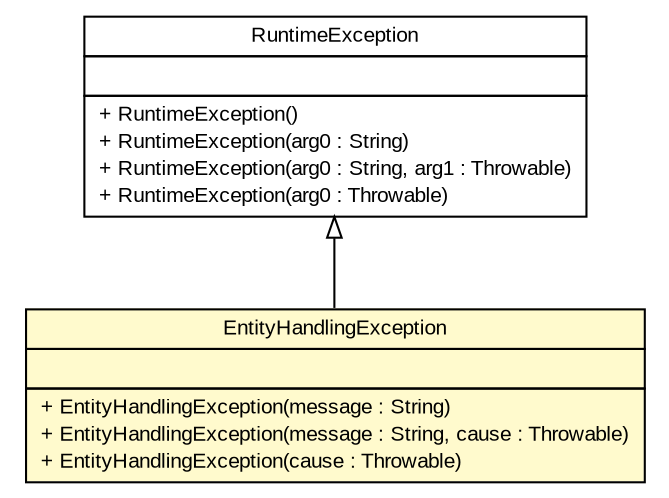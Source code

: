 #!/usr/local/bin/dot
#
# Class diagram 
# Generated by UMLGraph version R5_6 (http://www.umlgraph.org/)
#

digraph G {
	edge [fontname="arial",fontsize=10,labelfontname="arial",labelfontsize=10];
	node [fontname="arial",fontsize=10,shape=plaintext];
	nodesep=0.25;
	ranksep=0.5;
	// br.gov.to.sefaz.persistence.query.builder.hql.handler.EntityHandlingException
	c8572 [label=<<table title="br.gov.to.sefaz.persistence.query.builder.hql.handler.EntityHandlingException" border="0" cellborder="1" cellspacing="0" cellpadding="2" port="p" bgcolor="lemonChiffon" href="./EntityHandlingException.html">
		<tr><td><table border="0" cellspacing="0" cellpadding="1">
<tr><td align="center" balign="center"> EntityHandlingException </td></tr>
		</table></td></tr>
		<tr><td><table border="0" cellspacing="0" cellpadding="1">
<tr><td align="left" balign="left">  </td></tr>
		</table></td></tr>
		<tr><td><table border="0" cellspacing="0" cellpadding="1">
<tr><td align="left" balign="left"> + EntityHandlingException(message : String) </td></tr>
<tr><td align="left" balign="left"> + EntityHandlingException(message : String, cause : Throwable) </td></tr>
<tr><td align="left" balign="left"> + EntityHandlingException(cause : Throwable) </td></tr>
		</table></td></tr>
		</table>>, URL="./EntityHandlingException.html", fontname="arial", fontcolor="black", fontsize=10.0];
	//br.gov.to.sefaz.persistence.query.builder.hql.handler.EntityHandlingException extends java.lang.RuntimeException
	c8668:p -> c8572:p [dir=back,arrowtail=empty];
	// java.lang.RuntimeException
	c8668 [label=<<table title="java.lang.RuntimeException" border="0" cellborder="1" cellspacing="0" cellpadding="2" port="p" href="http://java.sun.com/j2se/1.4.2/docs/api/java/lang/RuntimeException.html">
		<tr><td><table border="0" cellspacing="0" cellpadding="1">
<tr><td align="center" balign="center"> RuntimeException </td></tr>
		</table></td></tr>
		<tr><td><table border="0" cellspacing="0" cellpadding="1">
<tr><td align="left" balign="left">  </td></tr>
		</table></td></tr>
		<tr><td><table border="0" cellspacing="0" cellpadding="1">
<tr><td align="left" balign="left"> + RuntimeException() </td></tr>
<tr><td align="left" balign="left"> + RuntimeException(arg0 : String) </td></tr>
<tr><td align="left" balign="left"> + RuntimeException(arg0 : String, arg1 : Throwable) </td></tr>
<tr><td align="left" balign="left"> + RuntimeException(arg0 : Throwable) </td></tr>
		</table></td></tr>
		</table>>, URL="http://java.sun.com/j2se/1.4.2/docs/api/java/lang/RuntimeException.html", fontname="arial", fontcolor="black", fontsize=10.0];
}

